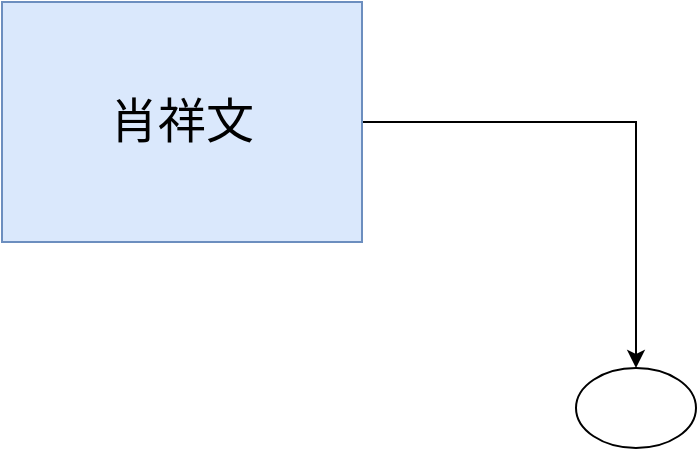 <mxfile version="13.9.2" type="github">
  <diagram id="B5ivyY0jE9ZnwziNtbk5" name="Page-1">
    <mxGraphModel dx="981" dy="532" grid="0" gridSize="10" guides="1" tooltips="1" connect="1" arrows="1" fold="1" page="1" pageScale="1" pageWidth="827" pageHeight="1169" math="0" shadow="0">
      <root>
        <mxCell id="0" />
        <mxCell id="1" parent="0" />
        <mxCell id="6Yr4SAd2Wl5QwvCFgg5Z-1" style="edgeStyle=orthogonalEdgeStyle;rounded=0;orthogonalLoop=1;jettySize=auto;html=1;" edge="1" parent="1" source="ajzKI2GSw-f7DMzIorPm-1" target="ajzKI2GSw-f7DMzIorPm-2">
          <mxGeometry relative="1" as="geometry" />
        </mxCell>
        <mxCell id="ajzKI2GSw-f7DMzIorPm-1" value="肖祥文" style="rounded=0;whiteSpace=wrap;html=1;fillColor=#dae8fc;strokeColor=#6c8ebf;fontSize=24;" parent="1" vertex="1">
          <mxGeometry x="155" y="98" width="180" height="120" as="geometry" />
        </mxCell>
        <mxCell id="ajzKI2GSw-f7DMzIorPm-2" value="" style="ellipse;whiteSpace=wrap;html=1;" parent="1" vertex="1">
          <mxGeometry x="442" y="281" width="60" height="40" as="geometry" />
        </mxCell>
      </root>
    </mxGraphModel>
  </diagram>
</mxfile>
